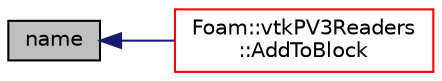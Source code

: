 digraph "name"
{
  bgcolor="transparent";
  edge [fontname="Helvetica",fontsize="10",labelfontname="Helvetica",labelfontsize="10"];
  node [fontname="Helvetica",fontsize="10",shape=record];
  rankdir="LR";
  Node11 [label="name",height=0.2,width=0.4,color="black", fillcolor="grey75", style="filled", fontcolor="black"];
  Node11 -> Node12 [dir="back",color="midnightblue",fontsize="10",style="solid",fontname="Helvetica"];
  Node12 [label="Foam::vtkPV3Readers\l::AddToBlock",height=0.2,width=0.4,color="red",URL="$a21932.html#a7cdc02b6bb650c025fc7b6cca670a484",tooltip="Convenience method use to convert the readers from VTK 5. "];
}
